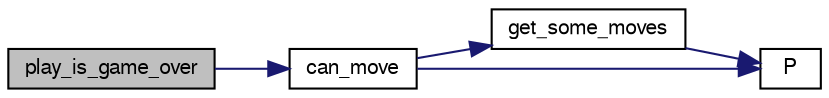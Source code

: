 digraph "play_is_game_over"
{
 // LATEX_PDF_SIZE
  bgcolor="transparent";
  edge [fontname="FreeSans",fontsize="10",labelfontname="FreeSans",labelfontsize="10"];
  node [fontname="FreeSans",fontsize="10",shape=record];
  rankdir="LR";
  Node1 [label="play_is_game_over",height=0.2,width=0.4,color="black", fillcolor="grey75", style="filled", fontcolor="black",tooltip="Check if game is over."];
  Node1 -> Node2 [color="midnightblue",fontsize="10",style="solid",fontname="FreeSans"];
  Node2 [label="can_move",height=0.2,width=0.4,color="black",URL="$board_8c.html#ae1a532d6eaa0e55357d0f4b9cd659b88",tooltip="Check if a player can move."];
  Node2 -> Node3 [color="midnightblue",fontsize="10",style="solid",fontname="FreeSans"];
  Node3 [label="get_some_moves",height=0.2,width=0.4,color="black",URL="$board_8c.html#a5db071e3e4d26a0b7d6425bb6333dd7f",tooltip="Get a part of the moves."];
  Node3 -> Node4 [color="midnightblue",fontsize="10",style="solid",fontname="FreeSans"];
  Node4 [label="P",height=0.2,width=0.4,color="black",URL="$generate__flip_8c.html#a11481f01e169aee1117c83a352c22222",tooltip=" "];
  Node2 -> Node4 [color="midnightblue",fontsize="10",style="solid",fontname="FreeSans"];
}
